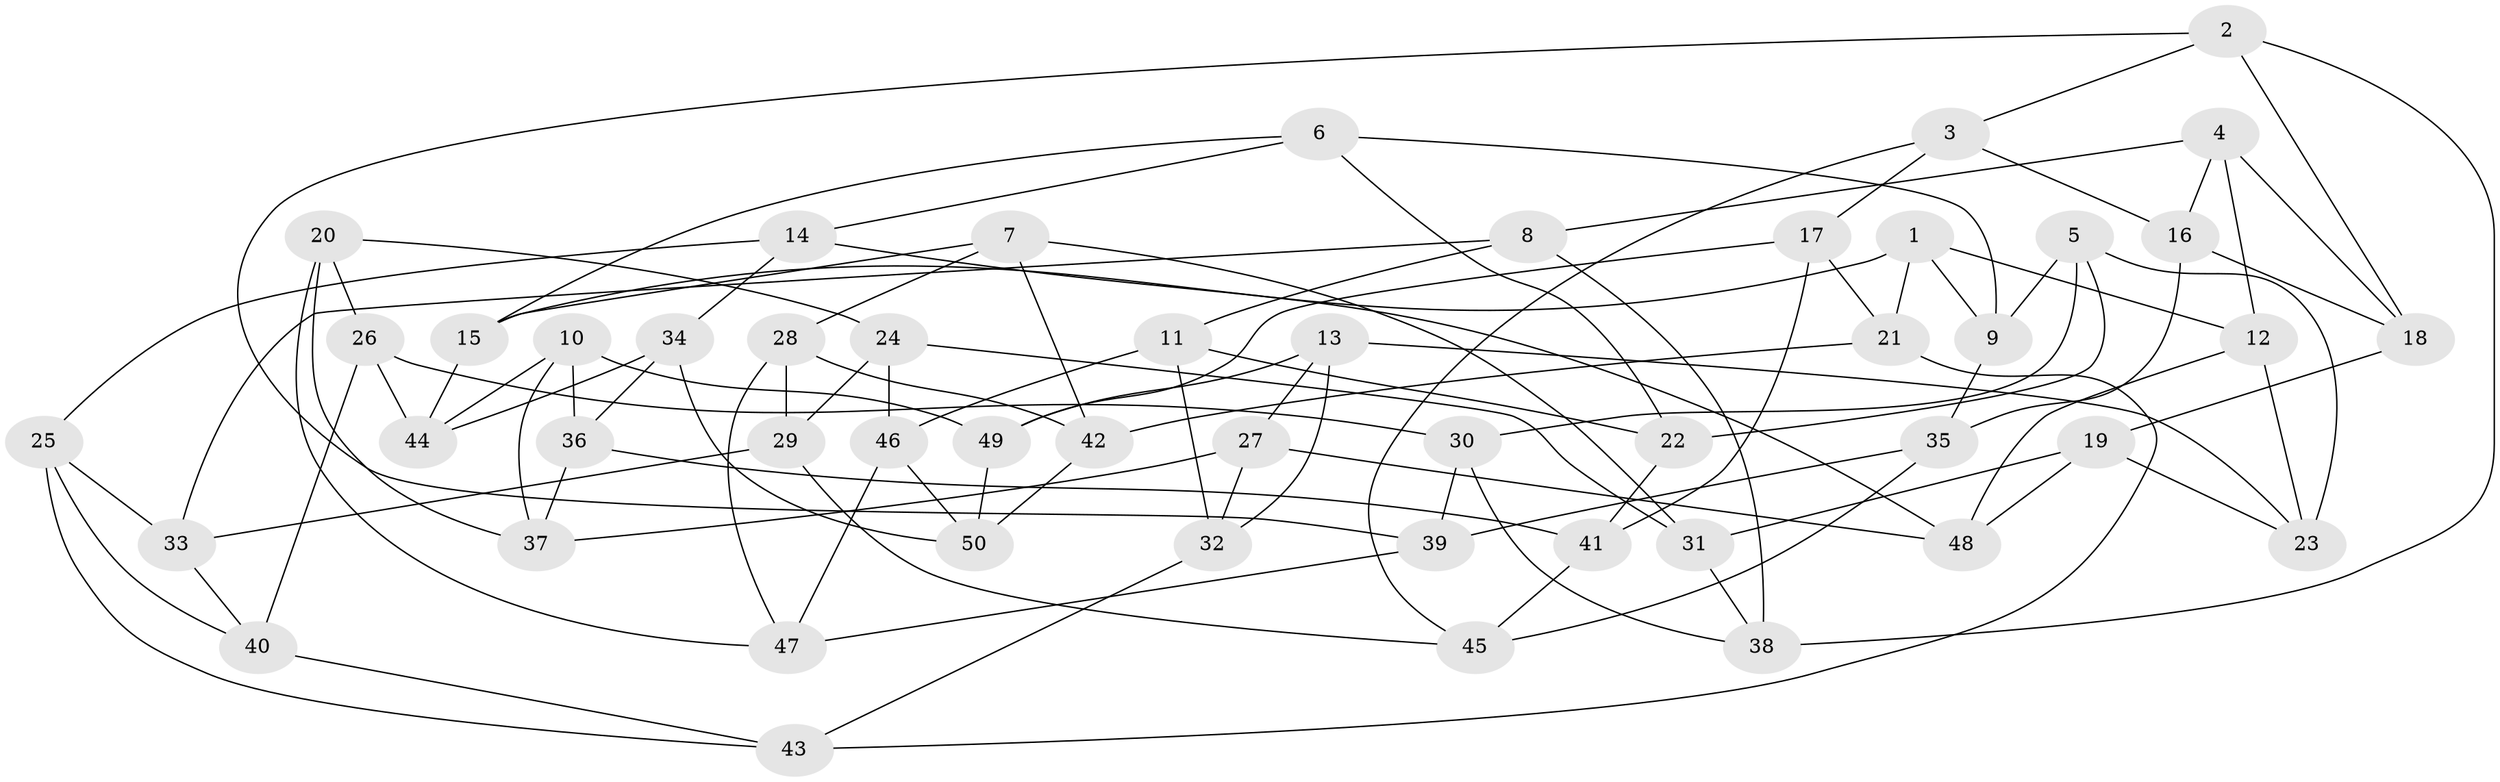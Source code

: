 // Generated by graph-tools (version 1.1) at 2025/26/03/09/25 03:26:55]
// undirected, 50 vertices, 100 edges
graph export_dot {
graph [start="1"]
  node [color=gray90,style=filled];
  1;
  2;
  3;
  4;
  5;
  6;
  7;
  8;
  9;
  10;
  11;
  12;
  13;
  14;
  15;
  16;
  17;
  18;
  19;
  20;
  21;
  22;
  23;
  24;
  25;
  26;
  27;
  28;
  29;
  30;
  31;
  32;
  33;
  34;
  35;
  36;
  37;
  38;
  39;
  40;
  41;
  42;
  43;
  44;
  45;
  46;
  47;
  48;
  49;
  50;
  1 -- 12;
  1 -- 21;
  1 -- 15;
  1 -- 9;
  2 -- 39;
  2 -- 18;
  2 -- 3;
  2 -- 38;
  3 -- 16;
  3 -- 17;
  3 -- 45;
  4 -- 18;
  4 -- 8;
  4 -- 12;
  4 -- 16;
  5 -- 23;
  5 -- 30;
  5 -- 22;
  5 -- 9;
  6 -- 14;
  6 -- 22;
  6 -- 9;
  6 -- 15;
  7 -- 42;
  7 -- 28;
  7 -- 31;
  7 -- 15;
  8 -- 38;
  8 -- 33;
  8 -- 11;
  9 -- 35;
  10 -- 36;
  10 -- 44;
  10 -- 49;
  10 -- 37;
  11 -- 22;
  11 -- 46;
  11 -- 32;
  12 -- 23;
  12 -- 48;
  13 -- 23;
  13 -- 32;
  13 -- 27;
  13 -- 49;
  14 -- 48;
  14 -- 34;
  14 -- 25;
  15 -- 44;
  16 -- 35;
  16 -- 18;
  17 -- 49;
  17 -- 21;
  17 -- 41;
  18 -- 19;
  19 -- 48;
  19 -- 31;
  19 -- 23;
  20 -- 37;
  20 -- 47;
  20 -- 24;
  20 -- 26;
  21 -- 42;
  21 -- 43;
  22 -- 41;
  24 -- 46;
  24 -- 31;
  24 -- 29;
  25 -- 43;
  25 -- 40;
  25 -- 33;
  26 -- 40;
  26 -- 30;
  26 -- 44;
  27 -- 37;
  27 -- 48;
  27 -- 32;
  28 -- 29;
  28 -- 47;
  28 -- 42;
  29 -- 45;
  29 -- 33;
  30 -- 38;
  30 -- 39;
  31 -- 38;
  32 -- 43;
  33 -- 40;
  34 -- 44;
  34 -- 36;
  34 -- 50;
  35 -- 39;
  35 -- 45;
  36 -- 37;
  36 -- 41;
  39 -- 47;
  40 -- 43;
  41 -- 45;
  42 -- 50;
  46 -- 50;
  46 -- 47;
  49 -- 50;
}
